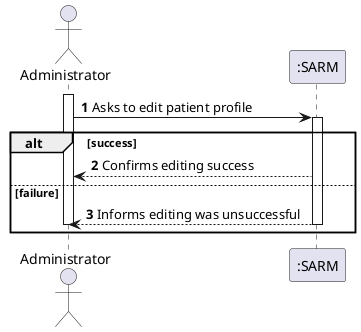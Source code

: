 @startuml
'https://plantuml.com/sequence-diagram

autonumber

actor "Administrator" as admin

participant ":SARM" as sys


activate admin

admin -> sys : Asks to edit patient profile

activate sys

alt success

    sys --> admin : Confirms editing success

else failure

    sys --> admin : Informs editing was unsuccessful

deactivate sys
    
deactivate admin

end

@enduml